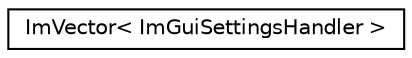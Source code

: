 digraph "Graphical Class Hierarchy"
{
 // LATEX_PDF_SIZE
  edge [fontname="Helvetica",fontsize="10",labelfontname="Helvetica",labelfontsize="10"];
  node [fontname="Helvetica",fontsize="10",shape=record];
  rankdir="LR";
  Node0 [label="ImVector\< ImGuiSettingsHandler \>",height=0.2,width=0.4,color="black", fillcolor="white", style="filled",URL="$structImVector.html",tooltip=" "];
}
